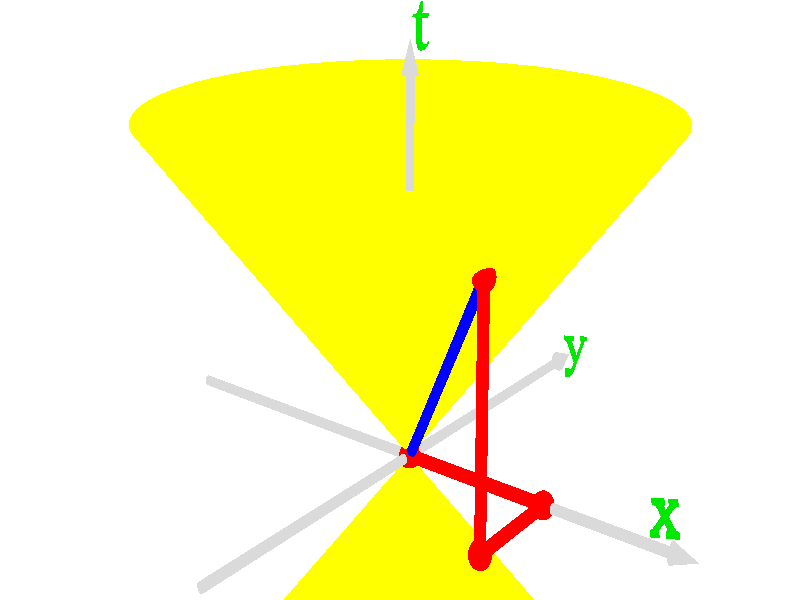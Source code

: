 #include "colors.inc"

#declare        axisthickness = 0.040;
#declare        arrowheadlength = 0.25;

#declare d = 0.02;
#declare nsteps = 100;

#declare si = 2.5;

#declare xmin = -si;
#declare xmax =  si;
#declare xstep = xmax / (2 * nsteps);

#declare ymin = -si;
#declare ymax =  si;
#declare ystep = ymax / nsteps;

#declare zmin = 0;
#declare zmax = si;

#declare imagescale = 0.35;

camera {
        location <+7, 4.5, -9.2>
        look_at <(xmin + xmax)/2, zmax/2-0.05, (ymin + ymax)/2-0.15>
        right 16/9 * x * imagescale
        up y * imagescale
}

light_source { <0, 15, -30> color White }
light_source { <5, -5, -30> color White }
sky_sphere {
        pigment {
                color <1,1,1>
        }
}

#macro arrow(from, to)
#declare dirvector = to - from;
#declare dirvector = arrowheadlength * vnormalize(dirvector);
        cylinder {
                from - dirvector,
                to   + dirvector,
                axisthickness
        }
        cone {
                to +     dirvector, 2 * axisthickness,
                to + 2 * dirvector, 0
        }
#end

union {
        arrow(<xmin, 0, 0>, <xmax, 0, 0>)
        arrow(<0, 0, 0>, <0, zmax, 0>)
        arrow(<0, 0, ymin>, <0, 0, ymax>)
        sphere { <0, 0, 0>, axisthickness }
        pigment {
                color rgb<0.7, 0.7, 0.7>
        }
        finish {
                specular 0.9
                metallic
        }
}

#declare p = 0.1;

union {
	sphere { <0, 0, 0>, p }
	sphere { <1.5, 0, 0>, p }
	sphere { <1.5, 0, -1>, p }
	sphere { <1.5, sqrt(1.5*1.5 + 1), -1>, p }
	cylinder { <0,0,0>, <1.5,0,0>, 0.5 * p }
	cylinder { <1.5,0,0>, <1.5,0,-1>, 0.5 * p }
	cylinder { <1.5,0,-1>, <1.5,sqrt(1.5*1.5 + 1), -1>, 0.5 * p }
        pigment {
                color rgb<1, 0, 0>
        }
        finish {
                specular 0.9
                metallic
        }
}

cylinder { <0,0,0>, <1.5, sqrt(1.5*1.5 + 1),-1>, 0.5 * p 
        pigment {
                color rgb<0, 0, 1>
        }
        finish {
                specular 0.9
                metallic
        }
}

cone {
	<0,0,0>, 0,
	<0,si,0>, si
	open
	pigment {
		color rgb<1,1,0>
	}
	finish {
		specular 0.9
		metallic
	}
}

cone {
	<0,0,0>, 0,
	<0,-si,0>, si
	open
	pigment {
		color rgb<1,1,0>
	}
	finish {
		specular 0.9
		metallic
	}
}

text {
	internal 1 "x"
	0.2, <0,0,0>
	pigment {
		color rgb<0,0.8,0>
	}
	finish {
		specular 0.9
		metallic
	}
	scale 0.5
	rotate <0, -30, 0>
	translate <si+ 0.1, 0.1, -0.1>
}

text {
	internal 1 "t"
	0.2, <0,0,0>
	pigment {
		color rgb<0,0.8,0>
	}
	finish {
		specular 0.9
		metallic
	}
	scale 0.5
	rotate <0, -30, 0>
	translate <0.1, si + 0.44,-0.1>
}

text {
	internal 1 "y"
	0.2, <0,0,0>
	pigment {
		color rgb<0,0.8,0>
	}
	finish {
		specular 0.9
		metallic
	}
	scale 0.5
	rotate <0, 60, 0>
	translate <si + 0.2, 0, -0.1>
	rotate <0,-90,0>
}
